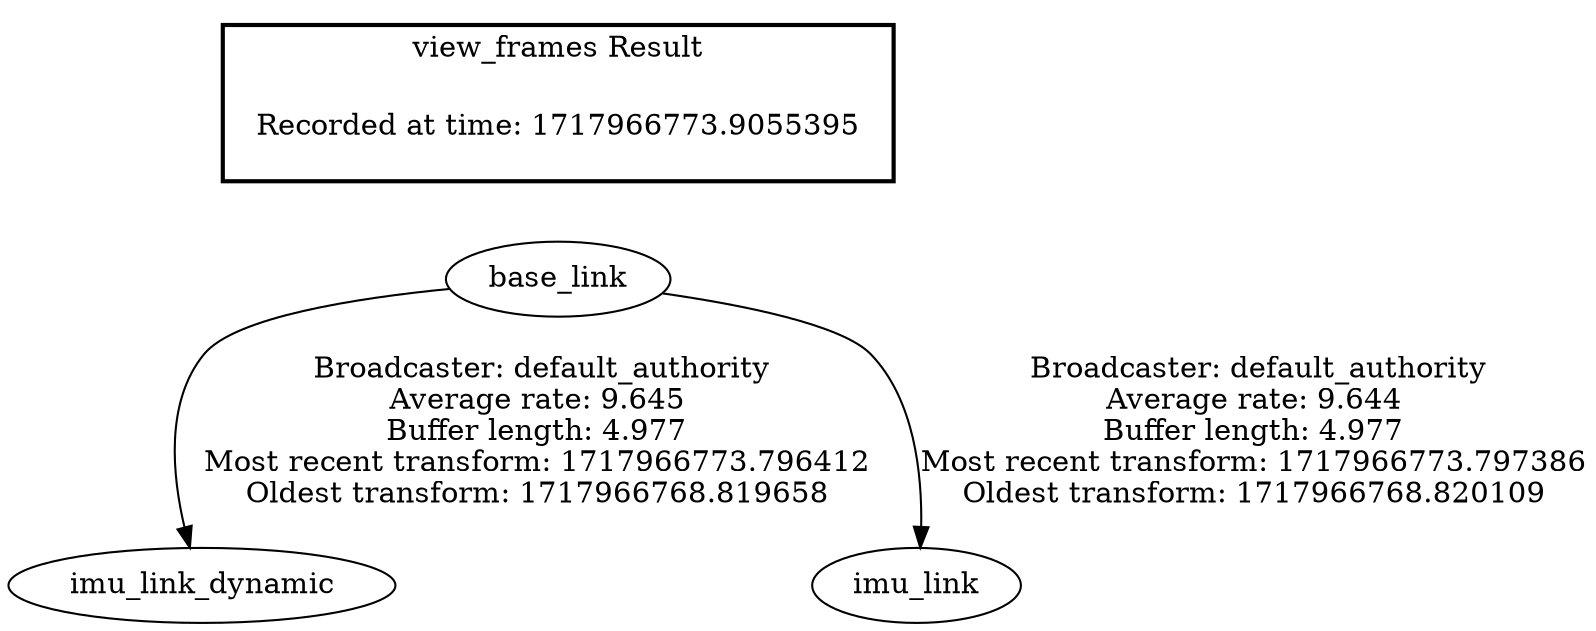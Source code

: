 digraph G {
"base_link" -> "imu_link_dynamic"[label=" Broadcaster: default_authority\nAverage rate: 9.645\nBuffer length: 4.977\nMost recent transform: 1717966773.796412\nOldest transform: 1717966768.819658\n"];
"base_link" -> "imu_link"[label=" Broadcaster: default_authority\nAverage rate: 9.644\nBuffer length: 4.977\nMost recent transform: 1717966773.797386\nOldest transform: 1717966768.820109\n"];
edge [style=invis];
 subgraph cluster_legend { style=bold; color=black; label ="view_frames Result";
"Recorded at time: 1717966773.9055395"[ shape=plaintext ] ;
}->"base_link";
}